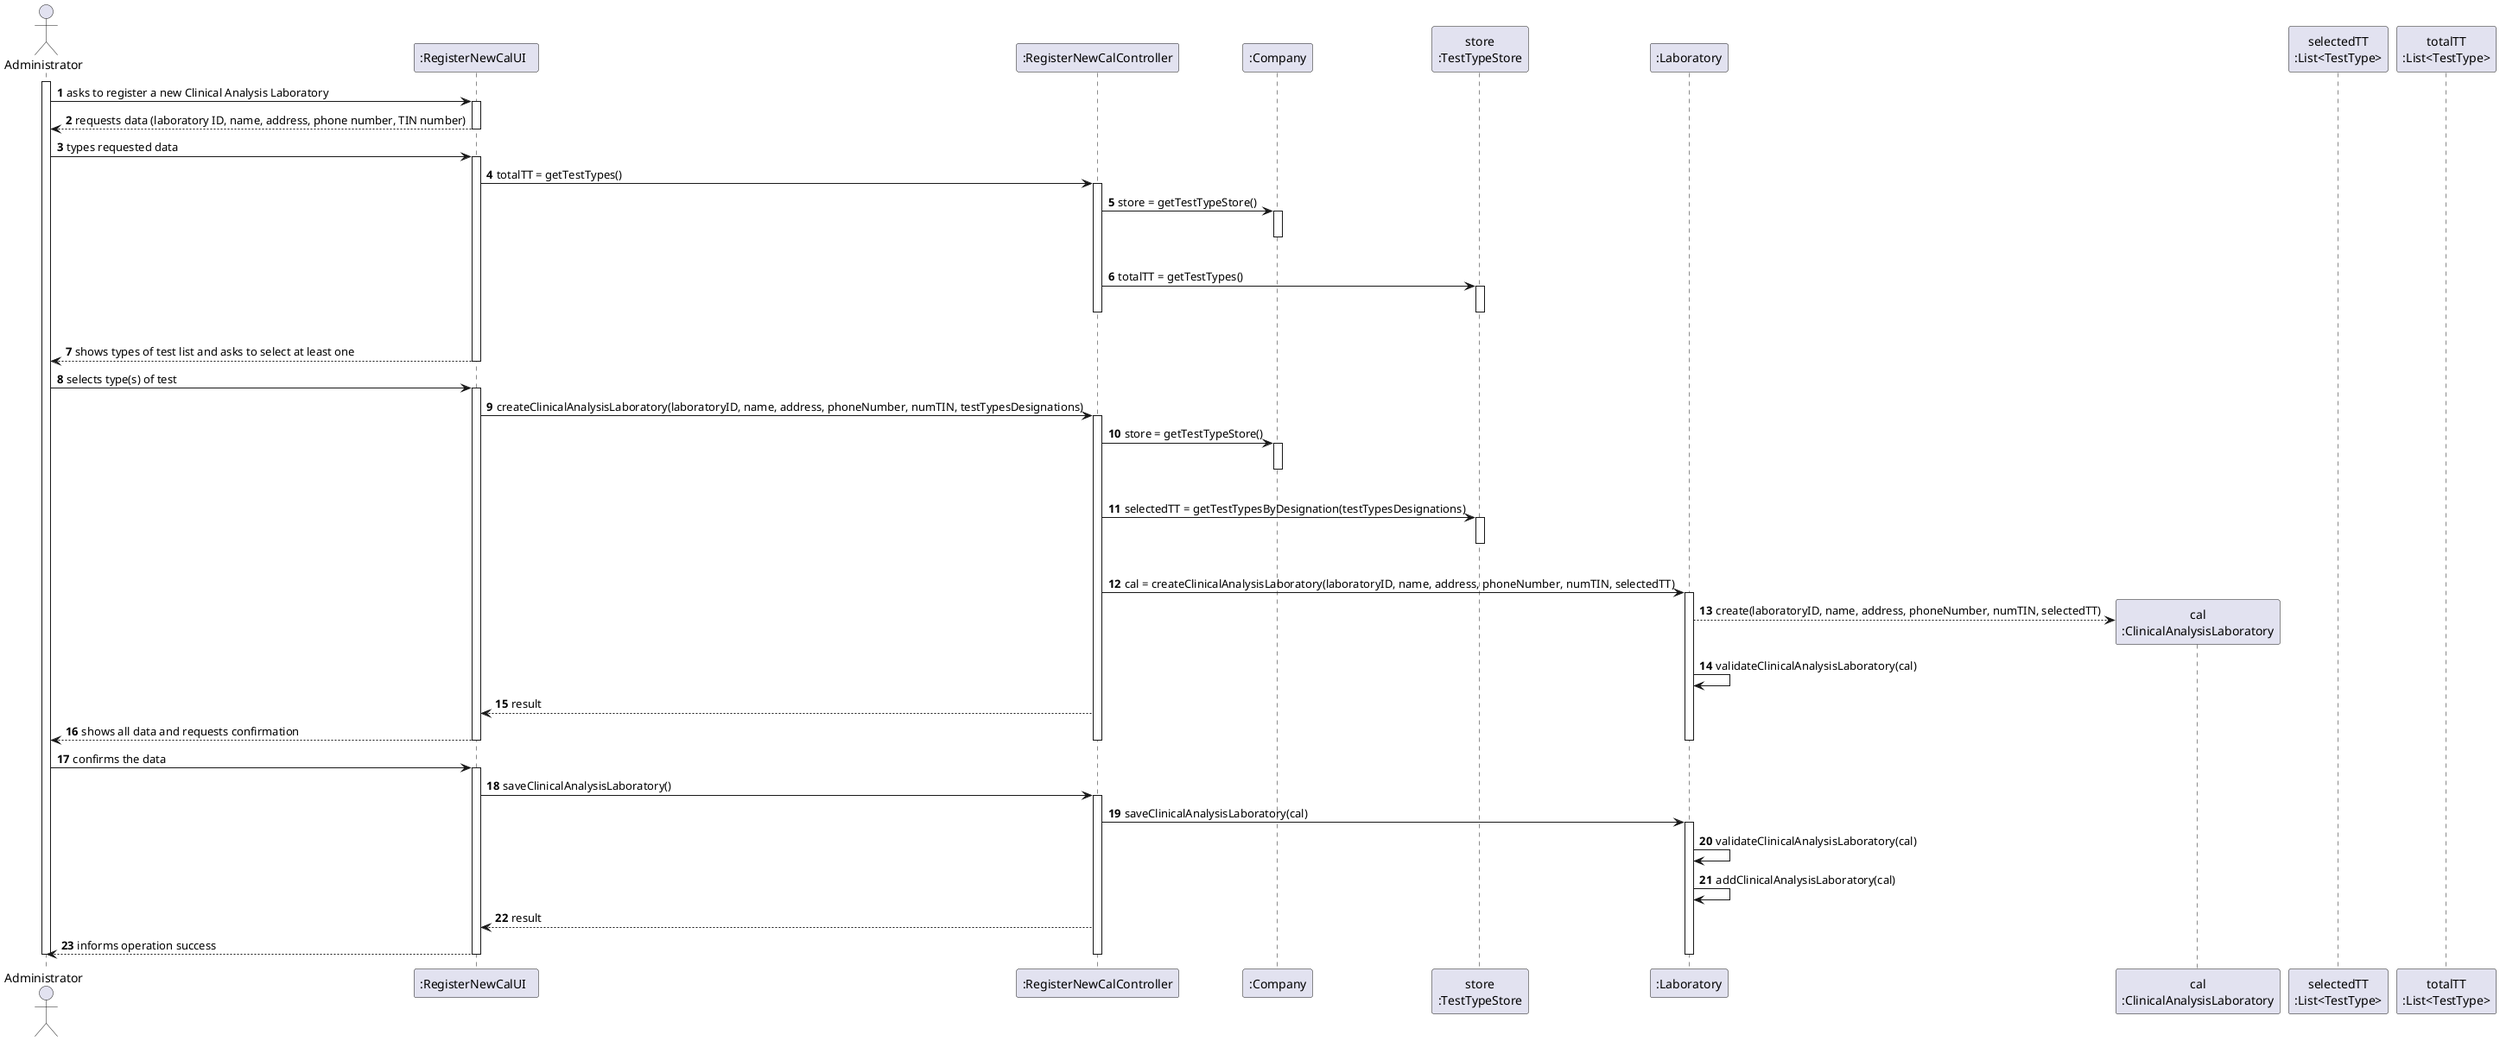 @startuml
autonumber
'hide footbox
actor "Administrator" as ADM

participant ":RegisterNewCalUI  " as UI
participant ":RegisterNewCalController" as CTRL
/'participant "App" as _APP'/
/'participant "app\n:App" as APP'/
/'participant "session\n:UserSession" as SESSAO'/
participant ":Company" as PLAT
participant "store\n:TestTypeStore" as TEST_TYPE_STORE
/'participant ":Platform" as PLAT'/
participant ":Laboratory" as ORG
participant "cal\n:ClinicalAnalysisLaboratory" as TAREFA
participant "selectedTT\n:List<TestType>" as CAT
participant "totalTT\n:List<TestType>" as LIST_CAT

activate ADM
ADM -> UI : asks to register a new Clinical Analysis Laboratory
activate UI
UI --> ADM : requests data (laboratory ID, name, address, phone number, TIN number)
deactivate UI

ADM -> UI : types requested data
activate UI

UI -> CTRL : totalTT = getTestTypes()
activate CTRL

CTRL -> PLAT : store = getTestTypeStore()
activate PLAT
|||
deactivate PLAT

CTRL -> TEST_TYPE_STORE : totalTT = getTestTypes()
activate TEST_TYPE_STORE
|||
deactivate TEST_TYPE_STORE
deactivate CTRL

UI --> ADM : shows types of test list and asks to select at least one
deactivate PLAT
deactivate UI

ADM -> UI : selects type(s) of test
activate UI

UI -> CTRL : createClinicalAnalysisLaboratory(laboratoryID, name, address, phoneNumber, numTIN, testTypesDesignations)
activate CTRL

CTRL -> PLAT : store = getTestTypeStore()
activate PLAT
|||
deactivate PLAT

CTRL -> TEST_TYPE_STORE : selectedTT = getTestTypesByDesignation(testTypesDesignations)
activate TEST_TYPE_STORE
|||
deactivate TEST_TYPE_STORE

/'
CTRL -> _APP: app = getInstance()
activate _APP
|||
deactivate _APP

CTRL -> APP: session = getCurrentSession()
activate APP
|||
deactivate APP

CTRL -> SESSAO : answer = isLoggedInWithRole(USER_ROLE)
activate SESSAO
|||
deactivate SESSAO'/


/'ANTES ESTAVA email = getUserEmail()
CTRL -> SESSAO: email = getUserId()
activate SESSAO
|||
deactivate SESSAO

/'org = getOrganizationByUserEmail(email)
CTRL -> PLAT: cmp = getCompanyByUserId(email)
activate PLAT
|||
deactivate PLAT'/


CTRL -> ORG: cal = createClinicalAnalysisLaboratory(laboratoryID, name, address, phoneNumber, numTIN, selectedTT)
activate ORG

ORG --> TAREFA**: create(laboratoryID, name, address, phoneNumber, numTIN, selectedTT)
ORG -> ORG: validateClinicalAnalysisLaboratory(cal)

CTRL --> UI: result

UI --> ADM: shows all data and requests confirmation
deactivate ORG
deactivate PLAT
deactivate CTRL
deactivate UI

ADM -> UI : confirms the data
activate UI
UI -> CTRL : saveClinicalAnalysisLaboratory()
activate CTRL

CTRL -> ORG : saveClinicalAnalysisLaboratory(cal)
activate ORG

ORG -> ORG: validateClinicalAnalysisLaboratory(cal)
ORG -> ORG: addClinicalAnalysisLaboratory(cal)

CTRL --> UI: result

UI --> ADM : informs operation success
deactivate ORG
deactivate CTRL
deactivate UI

deactivate ADM

@enduml
